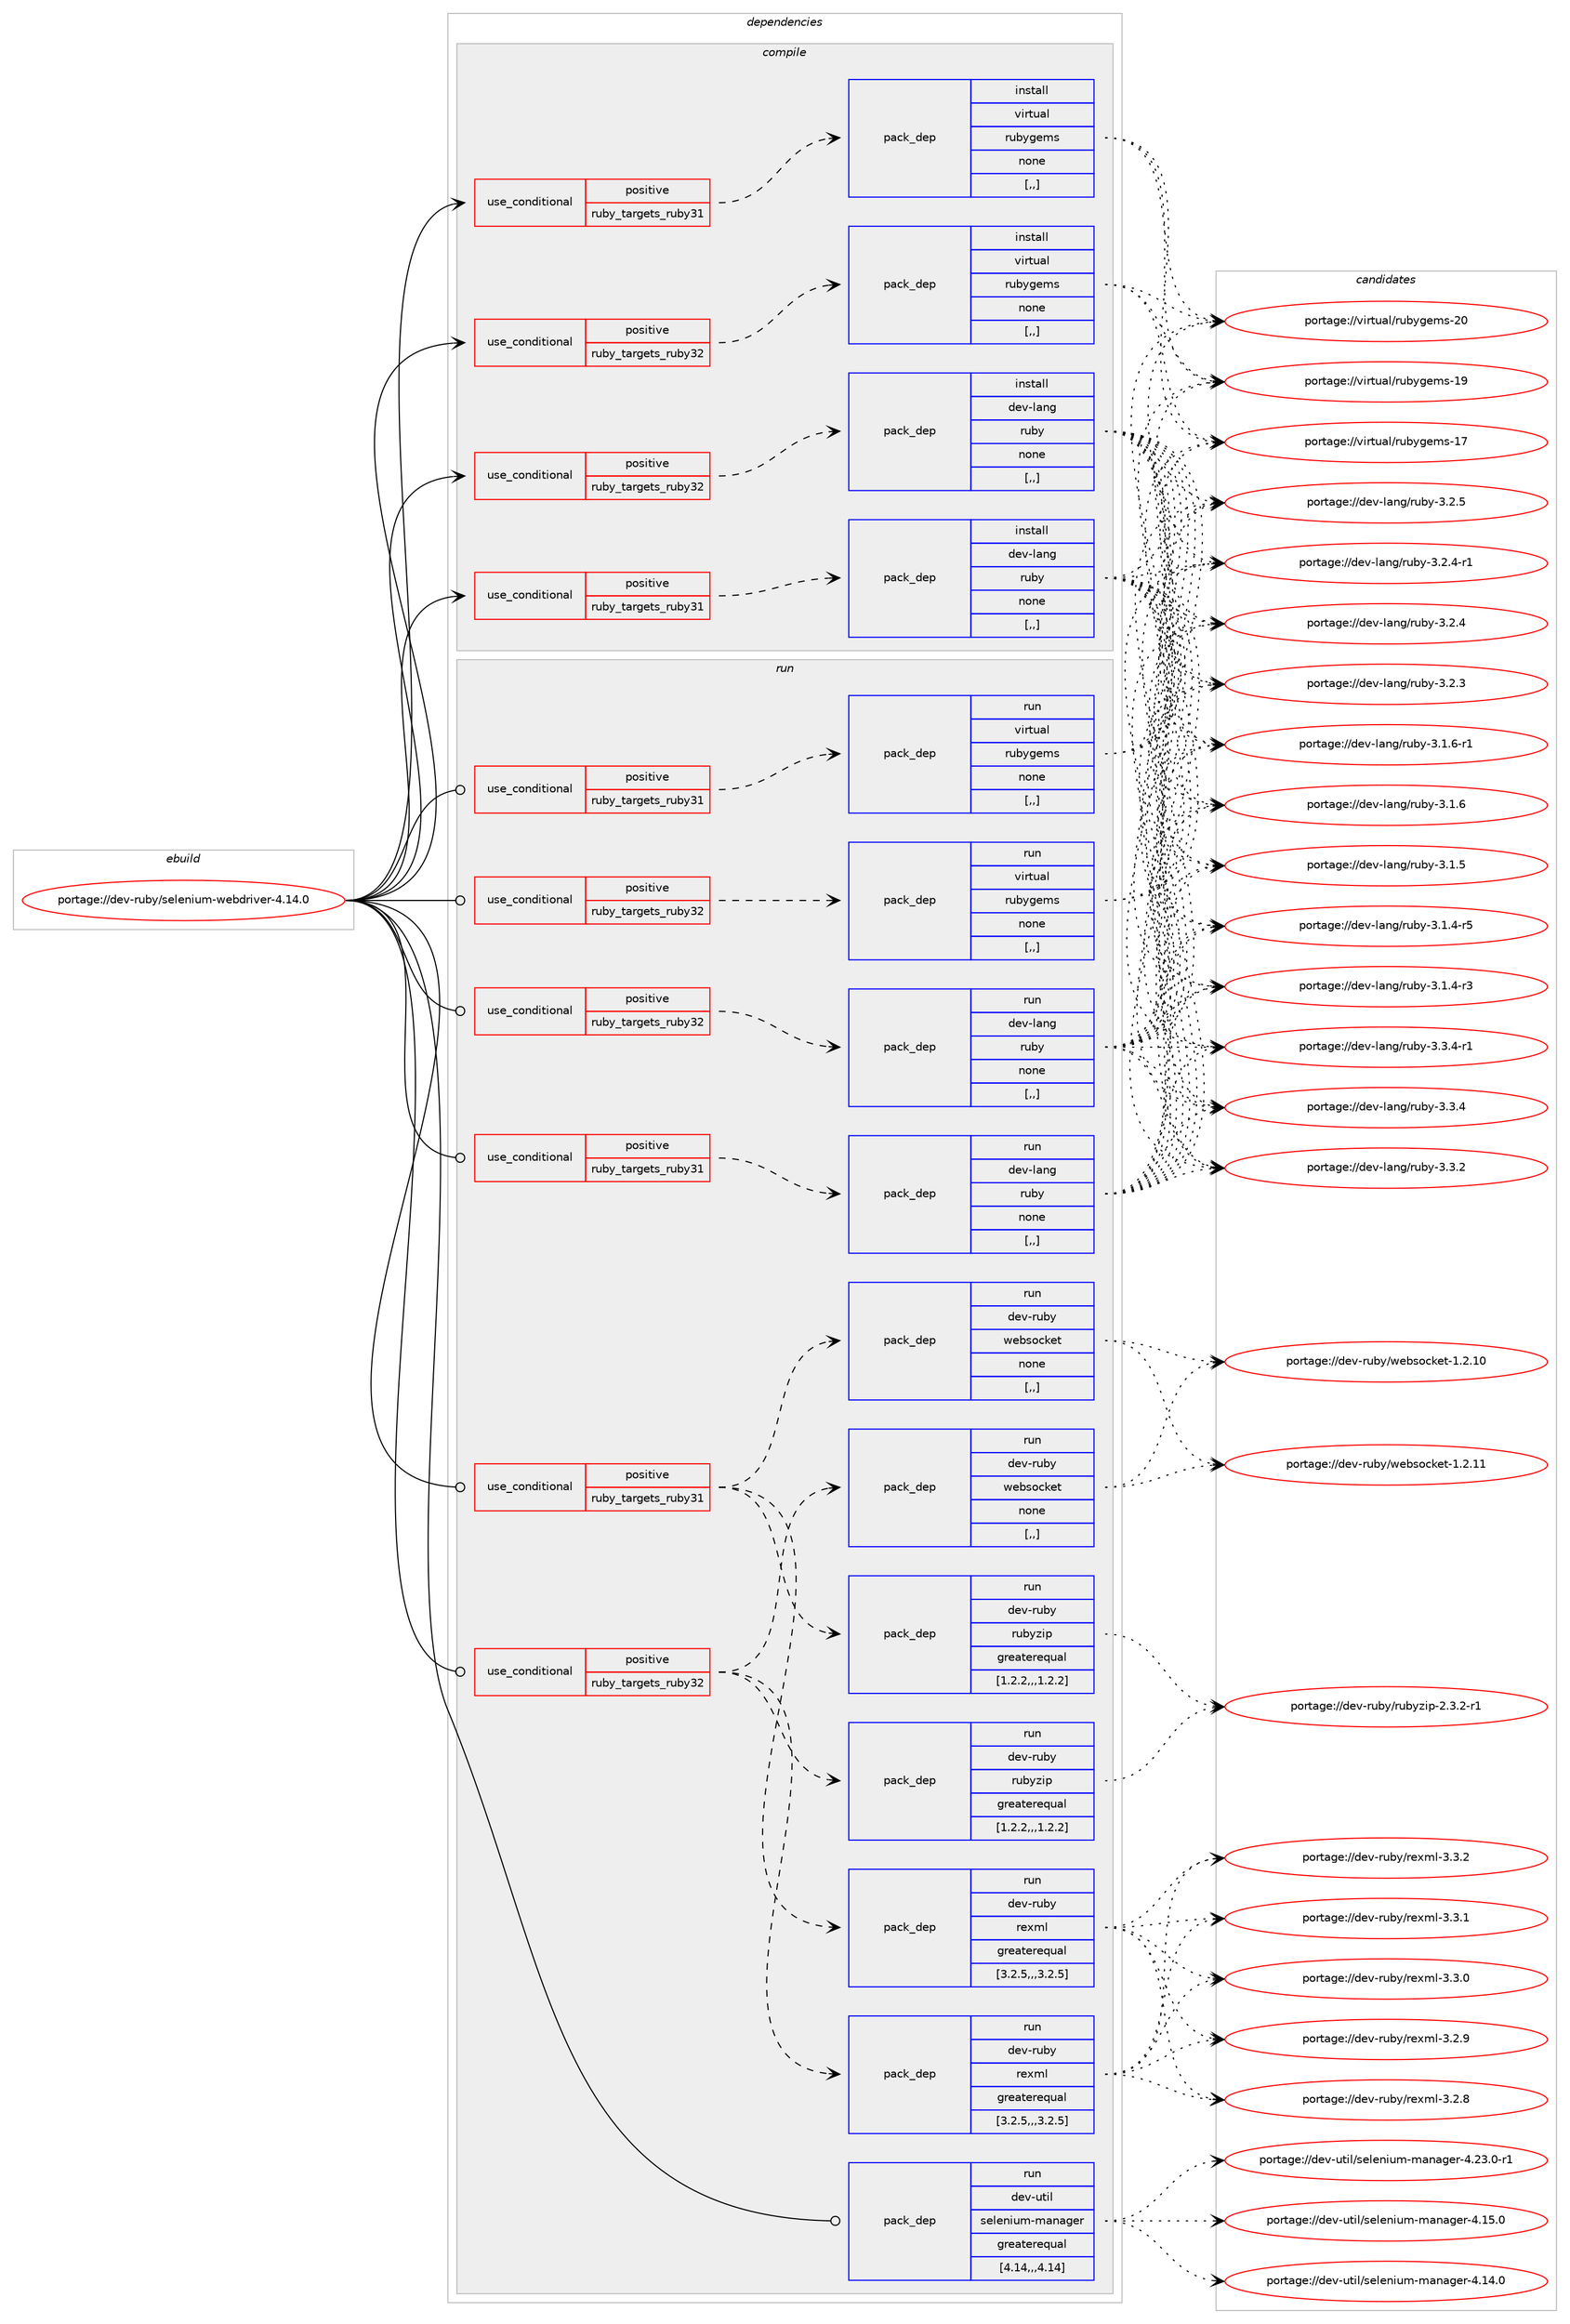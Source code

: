 digraph prolog {

# *************
# Graph options
# *************

newrank=true;
concentrate=true;
compound=true;
graph [rankdir=LR,fontname=Helvetica,fontsize=10,ranksep=1.5];#, ranksep=2.5, nodesep=0.2];
edge  [arrowhead=vee];
node  [fontname=Helvetica,fontsize=10];

# **********
# The ebuild
# **********

subgraph cluster_leftcol {
color=gray;
label=<<i>ebuild</i>>;
id [label="portage://dev-ruby/selenium-webdriver-4.14.0", color=red, width=4, href="../dev-ruby/selenium-webdriver-4.14.0.svg"];
}

# ****************
# The dependencies
# ****************

subgraph cluster_midcol {
color=gray;
label=<<i>dependencies</i>>;
subgraph cluster_compile {
fillcolor="#eeeeee";
style=filled;
label=<<i>compile</i>>;
subgraph cond56240 {
dependency202516 [label=<<TABLE BORDER="0" CELLBORDER="1" CELLSPACING="0" CELLPADDING="4"><TR><TD ROWSPAN="3" CELLPADDING="10">use_conditional</TD></TR><TR><TD>positive</TD></TR><TR><TD>ruby_targets_ruby31</TD></TR></TABLE>>, shape=none, color=red];
subgraph pack144891 {
dependency202517 [label=<<TABLE BORDER="0" CELLBORDER="1" CELLSPACING="0" CELLPADDING="4" WIDTH="220"><TR><TD ROWSPAN="6" CELLPADDING="30">pack_dep</TD></TR><TR><TD WIDTH="110">install</TD></TR><TR><TD>dev-lang</TD></TR><TR><TD>ruby</TD></TR><TR><TD>none</TD></TR><TR><TD>[,,]</TD></TR></TABLE>>, shape=none, color=blue];
}
dependency202516:e -> dependency202517:w [weight=20,style="dashed",arrowhead="vee"];
}
id:e -> dependency202516:w [weight=20,style="solid",arrowhead="vee"];
subgraph cond56241 {
dependency202518 [label=<<TABLE BORDER="0" CELLBORDER="1" CELLSPACING="0" CELLPADDING="4"><TR><TD ROWSPAN="3" CELLPADDING="10">use_conditional</TD></TR><TR><TD>positive</TD></TR><TR><TD>ruby_targets_ruby31</TD></TR></TABLE>>, shape=none, color=red];
subgraph pack144892 {
dependency202519 [label=<<TABLE BORDER="0" CELLBORDER="1" CELLSPACING="0" CELLPADDING="4" WIDTH="220"><TR><TD ROWSPAN="6" CELLPADDING="30">pack_dep</TD></TR><TR><TD WIDTH="110">install</TD></TR><TR><TD>virtual</TD></TR><TR><TD>rubygems</TD></TR><TR><TD>none</TD></TR><TR><TD>[,,]</TD></TR></TABLE>>, shape=none, color=blue];
}
dependency202518:e -> dependency202519:w [weight=20,style="dashed",arrowhead="vee"];
}
id:e -> dependency202518:w [weight=20,style="solid",arrowhead="vee"];
subgraph cond56242 {
dependency202520 [label=<<TABLE BORDER="0" CELLBORDER="1" CELLSPACING="0" CELLPADDING="4"><TR><TD ROWSPAN="3" CELLPADDING="10">use_conditional</TD></TR><TR><TD>positive</TD></TR><TR><TD>ruby_targets_ruby32</TD></TR></TABLE>>, shape=none, color=red];
subgraph pack144893 {
dependency202521 [label=<<TABLE BORDER="0" CELLBORDER="1" CELLSPACING="0" CELLPADDING="4" WIDTH="220"><TR><TD ROWSPAN="6" CELLPADDING="30">pack_dep</TD></TR><TR><TD WIDTH="110">install</TD></TR><TR><TD>dev-lang</TD></TR><TR><TD>ruby</TD></TR><TR><TD>none</TD></TR><TR><TD>[,,]</TD></TR></TABLE>>, shape=none, color=blue];
}
dependency202520:e -> dependency202521:w [weight=20,style="dashed",arrowhead="vee"];
}
id:e -> dependency202520:w [weight=20,style="solid",arrowhead="vee"];
subgraph cond56243 {
dependency202522 [label=<<TABLE BORDER="0" CELLBORDER="1" CELLSPACING="0" CELLPADDING="4"><TR><TD ROWSPAN="3" CELLPADDING="10">use_conditional</TD></TR><TR><TD>positive</TD></TR><TR><TD>ruby_targets_ruby32</TD></TR></TABLE>>, shape=none, color=red];
subgraph pack144894 {
dependency202523 [label=<<TABLE BORDER="0" CELLBORDER="1" CELLSPACING="0" CELLPADDING="4" WIDTH="220"><TR><TD ROWSPAN="6" CELLPADDING="30">pack_dep</TD></TR><TR><TD WIDTH="110">install</TD></TR><TR><TD>virtual</TD></TR><TR><TD>rubygems</TD></TR><TR><TD>none</TD></TR><TR><TD>[,,]</TD></TR></TABLE>>, shape=none, color=blue];
}
dependency202522:e -> dependency202523:w [weight=20,style="dashed",arrowhead="vee"];
}
id:e -> dependency202522:w [weight=20,style="solid",arrowhead="vee"];
}
subgraph cluster_compileandrun {
fillcolor="#eeeeee";
style=filled;
label=<<i>compile and run</i>>;
}
subgraph cluster_run {
fillcolor="#eeeeee";
style=filled;
label=<<i>run</i>>;
subgraph cond56244 {
dependency202524 [label=<<TABLE BORDER="0" CELLBORDER="1" CELLSPACING="0" CELLPADDING="4"><TR><TD ROWSPAN="3" CELLPADDING="10">use_conditional</TD></TR><TR><TD>positive</TD></TR><TR><TD>ruby_targets_ruby31</TD></TR></TABLE>>, shape=none, color=red];
subgraph pack144895 {
dependency202525 [label=<<TABLE BORDER="0" CELLBORDER="1" CELLSPACING="0" CELLPADDING="4" WIDTH="220"><TR><TD ROWSPAN="6" CELLPADDING="30">pack_dep</TD></TR><TR><TD WIDTH="110">run</TD></TR><TR><TD>dev-lang</TD></TR><TR><TD>ruby</TD></TR><TR><TD>none</TD></TR><TR><TD>[,,]</TD></TR></TABLE>>, shape=none, color=blue];
}
dependency202524:e -> dependency202525:w [weight=20,style="dashed",arrowhead="vee"];
}
id:e -> dependency202524:w [weight=20,style="solid",arrowhead="odot"];
subgraph cond56245 {
dependency202526 [label=<<TABLE BORDER="0" CELLBORDER="1" CELLSPACING="0" CELLPADDING="4"><TR><TD ROWSPAN="3" CELLPADDING="10">use_conditional</TD></TR><TR><TD>positive</TD></TR><TR><TD>ruby_targets_ruby31</TD></TR></TABLE>>, shape=none, color=red];
subgraph pack144896 {
dependency202527 [label=<<TABLE BORDER="0" CELLBORDER="1" CELLSPACING="0" CELLPADDING="4" WIDTH="220"><TR><TD ROWSPAN="6" CELLPADDING="30">pack_dep</TD></TR><TR><TD WIDTH="110">run</TD></TR><TR><TD>dev-ruby</TD></TR><TR><TD>rexml</TD></TR><TR><TD>greaterequal</TD></TR><TR><TD>[3.2.5,,,3.2.5]</TD></TR></TABLE>>, shape=none, color=blue];
}
dependency202526:e -> dependency202527:w [weight=20,style="dashed",arrowhead="vee"];
subgraph pack144897 {
dependency202528 [label=<<TABLE BORDER="0" CELLBORDER="1" CELLSPACING="0" CELLPADDING="4" WIDTH="220"><TR><TD ROWSPAN="6" CELLPADDING="30">pack_dep</TD></TR><TR><TD WIDTH="110">run</TD></TR><TR><TD>dev-ruby</TD></TR><TR><TD>rubyzip</TD></TR><TR><TD>greaterequal</TD></TR><TR><TD>[1.2.2,,,1.2.2]</TD></TR></TABLE>>, shape=none, color=blue];
}
dependency202526:e -> dependency202528:w [weight=20,style="dashed",arrowhead="vee"];
subgraph pack144898 {
dependency202529 [label=<<TABLE BORDER="0" CELLBORDER="1" CELLSPACING="0" CELLPADDING="4" WIDTH="220"><TR><TD ROWSPAN="6" CELLPADDING="30">pack_dep</TD></TR><TR><TD WIDTH="110">run</TD></TR><TR><TD>dev-ruby</TD></TR><TR><TD>websocket</TD></TR><TR><TD>none</TD></TR><TR><TD>[,,]</TD></TR></TABLE>>, shape=none, color=blue];
}
dependency202526:e -> dependency202529:w [weight=20,style="dashed",arrowhead="vee"];
}
id:e -> dependency202526:w [weight=20,style="solid",arrowhead="odot"];
subgraph cond56246 {
dependency202530 [label=<<TABLE BORDER="0" CELLBORDER="1" CELLSPACING="0" CELLPADDING="4"><TR><TD ROWSPAN="3" CELLPADDING="10">use_conditional</TD></TR><TR><TD>positive</TD></TR><TR><TD>ruby_targets_ruby31</TD></TR></TABLE>>, shape=none, color=red];
subgraph pack144899 {
dependency202531 [label=<<TABLE BORDER="0" CELLBORDER="1" CELLSPACING="0" CELLPADDING="4" WIDTH="220"><TR><TD ROWSPAN="6" CELLPADDING="30">pack_dep</TD></TR><TR><TD WIDTH="110">run</TD></TR><TR><TD>virtual</TD></TR><TR><TD>rubygems</TD></TR><TR><TD>none</TD></TR><TR><TD>[,,]</TD></TR></TABLE>>, shape=none, color=blue];
}
dependency202530:e -> dependency202531:w [weight=20,style="dashed",arrowhead="vee"];
}
id:e -> dependency202530:w [weight=20,style="solid",arrowhead="odot"];
subgraph cond56247 {
dependency202532 [label=<<TABLE BORDER="0" CELLBORDER="1" CELLSPACING="0" CELLPADDING="4"><TR><TD ROWSPAN="3" CELLPADDING="10">use_conditional</TD></TR><TR><TD>positive</TD></TR><TR><TD>ruby_targets_ruby32</TD></TR></TABLE>>, shape=none, color=red];
subgraph pack144900 {
dependency202533 [label=<<TABLE BORDER="0" CELLBORDER="1" CELLSPACING="0" CELLPADDING="4" WIDTH="220"><TR><TD ROWSPAN="6" CELLPADDING="30">pack_dep</TD></TR><TR><TD WIDTH="110">run</TD></TR><TR><TD>dev-lang</TD></TR><TR><TD>ruby</TD></TR><TR><TD>none</TD></TR><TR><TD>[,,]</TD></TR></TABLE>>, shape=none, color=blue];
}
dependency202532:e -> dependency202533:w [weight=20,style="dashed",arrowhead="vee"];
}
id:e -> dependency202532:w [weight=20,style="solid",arrowhead="odot"];
subgraph cond56248 {
dependency202534 [label=<<TABLE BORDER="0" CELLBORDER="1" CELLSPACING="0" CELLPADDING="4"><TR><TD ROWSPAN="3" CELLPADDING="10">use_conditional</TD></TR><TR><TD>positive</TD></TR><TR><TD>ruby_targets_ruby32</TD></TR></TABLE>>, shape=none, color=red];
subgraph pack144901 {
dependency202535 [label=<<TABLE BORDER="0" CELLBORDER="1" CELLSPACING="0" CELLPADDING="4" WIDTH="220"><TR><TD ROWSPAN="6" CELLPADDING="30">pack_dep</TD></TR><TR><TD WIDTH="110">run</TD></TR><TR><TD>dev-ruby</TD></TR><TR><TD>rexml</TD></TR><TR><TD>greaterequal</TD></TR><TR><TD>[3.2.5,,,3.2.5]</TD></TR></TABLE>>, shape=none, color=blue];
}
dependency202534:e -> dependency202535:w [weight=20,style="dashed",arrowhead="vee"];
subgraph pack144902 {
dependency202536 [label=<<TABLE BORDER="0" CELLBORDER="1" CELLSPACING="0" CELLPADDING="4" WIDTH="220"><TR><TD ROWSPAN="6" CELLPADDING="30">pack_dep</TD></TR><TR><TD WIDTH="110">run</TD></TR><TR><TD>dev-ruby</TD></TR><TR><TD>rubyzip</TD></TR><TR><TD>greaterequal</TD></TR><TR><TD>[1.2.2,,,1.2.2]</TD></TR></TABLE>>, shape=none, color=blue];
}
dependency202534:e -> dependency202536:w [weight=20,style="dashed",arrowhead="vee"];
subgraph pack144903 {
dependency202537 [label=<<TABLE BORDER="0" CELLBORDER="1" CELLSPACING="0" CELLPADDING="4" WIDTH="220"><TR><TD ROWSPAN="6" CELLPADDING="30">pack_dep</TD></TR><TR><TD WIDTH="110">run</TD></TR><TR><TD>dev-ruby</TD></TR><TR><TD>websocket</TD></TR><TR><TD>none</TD></TR><TR><TD>[,,]</TD></TR></TABLE>>, shape=none, color=blue];
}
dependency202534:e -> dependency202537:w [weight=20,style="dashed",arrowhead="vee"];
}
id:e -> dependency202534:w [weight=20,style="solid",arrowhead="odot"];
subgraph cond56249 {
dependency202538 [label=<<TABLE BORDER="0" CELLBORDER="1" CELLSPACING="0" CELLPADDING="4"><TR><TD ROWSPAN="3" CELLPADDING="10">use_conditional</TD></TR><TR><TD>positive</TD></TR><TR><TD>ruby_targets_ruby32</TD></TR></TABLE>>, shape=none, color=red];
subgraph pack144904 {
dependency202539 [label=<<TABLE BORDER="0" CELLBORDER="1" CELLSPACING="0" CELLPADDING="4" WIDTH="220"><TR><TD ROWSPAN="6" CELLPADDING="30">pack_dep</TD></TR><TR><TD WIDTH="110">run</TD></TR><TR><TD>virtual</TD></TR><TR><TD>rubygems</TD></TR><TR><TD>none</TD></TR><TR><TD>[,,]</TD></TR></TABLE>>, shape=none, color=blue];
}
dependency202538:e -> dependency202539:w [weight=20,style="dashed",arrowhead="vee"];
}
id:e -> dependency202538:w [weight=20,style="solid",arrowhead="odot"];
subgraph pack144905 {
dependency202540 [label=<<TABLE BORDER="0" CELLBORDER="1" CELLSPACING="0" CELLPADDING="4" WIDTH="220"><TR><TD ROWSPAN="6" CELLPADDING="30">pack_dep</TD></TR><TR><TD WIDTH="110">run</TD></TR><TR><TD>dev-util</TD></TR><TR><TD>selenium-manager</TD></TR><TR><TD>greaterequal</TD></TR><TR><TD>[4.14,,,4.14]</TD></TR></TABLE>>, shape=none, color=blue];
}
id:e -> dependency202540:w [weight=20,style="solid",arrowhead="odot"];
}
}

# **************
# The candidates
# **************

subgraph cluster_choices {
rank=same;
color=gray;
label=<<i>candidates</i>>;

subgraph choice144891 {
color=black;
nodesep=1;
choice100101118451089711010347114117981214551465146524511449 [label="portage://dev-lang/ruby-3.3.4-r1", color=red, width=4,href="../dev-lang/ruby-3.3.4-r1.svg"];
choice10010111845108971101034711411798121455146514652 [label="portage://dev-lang/ruby-3.3.4", color=red, width=4,href="../dev-lang/ruby-3.3.4.svg"];
choice10010111845108971101034711411798121455146514650 [label="portage://dev-lang/ruby-3.3.2", color=red, width=4,href="../dev-lang/ruby-3.3.2.svg"];
choice10010111845108971101034711411798121455146504653 [label="portage://dev-lang/ruby-3.2.5", color=red, width=4,href="../dev-lang/ruby-3.2.5.svg"];
choice100101118451089711010347114117981214551465046524511449 [label="portage://dev-lang/ruby-3.2.4-r1", color=red, width=4,href="../dev-lang/ruby-3.2.4-r1.svg"];
choice10010111845108971101034711411798121455146504652 [label="portage://dev-lang/ruby-3.2.4", color=red, width=4,href="../dev-lang/ruby-3.2.4.svg"];
choice10010111845108971101034711411798121455146504651 [label="portage://dev-lang/ruby-3.2.3", color=red, width=4,href="../dev-lang/ruby-3.2.3.svg"];
choice100101118451089711010347114117981214551464946544511449 [label="portage://dev-lang/ruby-3.1.6-r1", color=red, width=4,href="../dev-lang/ruby-3.1.6-r1.svg"];
choice10010111845108971101034711411798121455146494654 [label="portage://dev-lang/ruby-3.1.6", color=red, width=4,href="../dev-lang/ruby-3.1.6.svg"];
choice10010111845108971101034711411798121455146494653 [label="portage://dev-lang/ruby-3.1.5", color=red, width=4,href="../dev-lang/ruby-3.1.5.svg"];
choice100101118451089711010347114117981214551464946524511453 [label="portage://dev-lang/ruby-3.1.4-r5", color=red, width=4,href="../dev-lang/ruby-3.1.4-r5.svg"];
choice100101118451089711010347114117981214551464946524511451 [label="portage://dev-lang/ruby-3.1.4-r3", color=red, width=4,href="../dev-lang/ruby-3.1.4-r3.svg"];
dependency202517:e -> choice100101118451089711010347114117981214551465146524511449:w [style=dotted,weight="100"];
dependency202517:e -> choice10010111845108971101034711411798121455146514652:w [style=dotted,weight="100"];
dependency202517:e -> choice10010111845108971101034711411798121455146514650:w [style=dotted,weight="100"];
dependency202517:e -> choice10010111845108971101034711411798121455146504653:w [style=dotted,weight="100"];
dependency202517:e -> choice100101118451089711010347114117981214551465046524511449:w [style=dotted,weight="100"];
dependency202517:e -> choice10010111845108971101034711411798121455146504652:w [style=dotted,weight="100"];
dependency202517:e -> choice10010111845108971101034711411798121455146504651:w [style=dotted,weight="100"];
dependency202517:e -> choice100101118451089711010347114117981214551464946544511449:w [style=dotted,weight="100"];
dependency202517:e -> choice10010111845108971101034711411798121455146494654:w [style=dotted,weight="100"];
dependency202517:e -> choice10010111845108971101034711411798121455146494653:w [style=dotted,weight="100"];
dependency202517:e -> choice100101118451089711010347114117981214551464946524511453:w [style=dotted,weight="100"];
dependency202517:e -> choice100101118451089711010347114117981214551464946524511451:w [style=dotted,weight="100"];
}
subgraph choice144892 {
color=black;
nodesep=1;
choice118105114116117971084711411798121103101109115455048 [label="portage://virtual/rubygems-20", color=red, width=4,href="../virtual/rubygems-20.svg"];
choice118105114116117971084711411798121103101109115454957 [label="portage://virtual/rubygems-19", color=red, width=4,href="../virtual/rubygems-19.svg"];
choice118105114116117971084711411798121103101109115454955 [label="portage://virtual/rubygems-17", color=red, width=4,href="../virtual/rubygems-17.svg"];
dependency202519:e -> choice118105114116117971084711411798121103101109115455048:w [style=dotted,weight="100"];
dependency202519:e -> choice118105114116117971084711411798121103101109115454957:w [style=dotted,weight="100"];
dependency202519:e -> choice118105114116117971084711411798121103101109115454955:w [style=dotted,weight="100"];
}
subgraph choice144893 {
color=black;
nodesep=1;
choice100101118451089711010347114117981214551465146524511449 [label="portage://dev-lang/ruby-3.3.4-r1", color=red, width=4,href="../dev-lang/ruby-3.3.4-r1.svg"];
choice10010111845108971101034711411798121455146514652 [label="portage://dev-lang/ruby-3.3.4", color=red, width=4,href="../dev-lang/ruby-3.3.4.svg"];
choice10010111845108971101034711411798121455146514650 [label="portage://dev-lang/ruby-3.3.2", color=red, width=4,href="../dev-lang/ruby-3.3.2.svg"];
choice10010111845108971101034711411798121455146504653 [label="portage://dev-lang/ruby-3.2.5", color=red, width=4,href="../dev-lang/ruby-3.2.5.svg"];
choice100101118451089711010347114117981214551465046524511449 [label="portage://dev-lang/ruby-3.2.4-r1", color=red, width=4,href="../dev-lang/ruby-3.2.4-r1.svg"];
choice10010111845108971101034711411798121455146504652 [label="portage://dev-lang/ruby-3.2.4", color=red, width=4,href="../dev-lang/ruby-3.2.4.svg"];
choice10010111845108971101034711411798121455146504651 [label="portage://dev-lang/ruby-3.2.3", color=red, width=4,href="../dev-lang/ruby-3.2.3.svg"];
choice100101118451089711010347114117981214551464946544511449 [label="portage://dev-lang/ruby-3.1.6-r1", color=red, width=4,href="../dev-lang/ruby-3.1.6-r1.svg"];
choice10010111845108971101034711411798121455146494654 [label="portage://dev-lang/ruby-3.1.6", color=red, width=4,href="../dev-lang/ruby-3.1.6.svg"];
choice10010111845108971101034711411798121455146494653 [label="portage://dev-lang/ruby-3.1.5", color=red, width=4,href="../dev-lang/ruby-3.1.5.svg"];
choice100101118451089711010347114117981214551464946524511453 [label="portage://dev-lang/ruby-3.1.4-r5", color=red, width=4,href="../dev-lang/ruby-3.1.4-r5.svg"];
choice100101118451089711010347114117981214551464946524511451 [label="portage://dev-lang/ruby-3.1.4-r3", color=red, width=4,href="../dev-lang/ruby-3.1.4-r3.svg"];
dependency202521:e -> choice100101118451089711010347114117981214551465146524511449:w [style=dotted,weight="100"];
dependency202521:e -> choice10010111845108971101034711411798121455146514652:w [style=dotted,weight="100"];
dependency202521:e -> choice10010111845108971101034711411798121455146514650:w [style=dotted,weight="100"];
dependency202521:e -> choice10010111845108971101034711411798121455146504653:w [style=dotted,weight="100"];
dependency202521:e -> choice100101118451089711010347114117981214551465046524511449:w [style=dotted,weight="100"];
dependency202521:e -> choice10010111845108971101034711411798121455146504652:w [style=dotted,weight="100"];
dependency202521:e -> choice10010111845108971101034711411798121455146504651:w [style=dotted,weight="100"];
dependency202521:e -> choice100101118451089711010347114117981214551464946544511449:w [style=dotted,weight="100"];
dependency202521:e -> choice10010111845108971101034711411798121455146494654:w [style=dotted,weight="100"];
dependency202521:e -> choice10010111845108971101034711411798121455146494653:w [style=dotted,weight="100"];
dependency202521:e -> choice100101118451089711010347114117981214551464946524511453:w [style=dotted,weight="100"];
dependency202521:e -> choice100101118451089711010347114117981214551464946524511451:w [style=dotted,weight="100"];
}
subgraph choice144894 {
color=black;
nodesep=1;
choice118105114116117971084711411798121103101109115455048 [label="portage://virtual/rubygems-20", color=red, width=4,href="../virtual/rubygems-20.svg"];
choice118105114116117971084711411798121103101109115454957 [label="portage://virtual/rubygems-19", color=red, width=4,href="../virtual/rubygems-19.svg"];
choice118105114116117971084711411798121103101109115454955 [label="portage://virtual/rubygems-17", color=red, width=4,href="../virtual/rubygems-17.svg"];
dependency202523:e -> choice118105114116117971084711411798121103101109115455048:w [style=dotted,weight="100"];
dependency202523:e -> choice118105114116117971084711411798121103101109115454957:w [style=dotted,weight="100"];
dependency202523:e -> choice118105114116117971084711411798121103101109115454955:w [style=dotted,weight="100"];
}
subgraph choice144895 {
color=black;
nodesep=1;
choice100101118451089711010347114117981214551465146524511449 [label="portage://dev-lang/ruby-3.3.4-r1", color=red, width=4,href="../dev-lang/ruby-3.3.4-r1.svg"];
choice10010111845108971101034711411798121455146514652 [label="portage://dev-lang/ruby-3.3.4", color=red, width=4,href="../dev-lang/ruby-3.3.4.svg"];
choice10010111845108971101034711411798121455146514650 [label="portage://dev-lang/ruby-3.3.2", color=red, width=4,href="../dev-lang/ruby-3.3.2.svg"];
choice10010111845108971101034711411798121455146504653 [label="portage://dev-lang/ruby-3.2.5", color=red, width=4,href="../dev-lang/ruby-3.2.5.svg"];
choice100101118451089711010347114117981214551465046524511449 [label="portage://dev-lang/ruby-3.2.4-r1", color=red, width=4,href="../dev-lang/ruby-3.2.4-r1.svg"];
choice10010111845108971101034711411798121455146504652 [label="portage://dev-lang/ruby-3.2.4", color=red, width=4,href="../dev-lang/ruby-3.2.4.svg"];
choice10010111845108971101034711411798121455146504651 [label="portage://dev-lang/ruby-3.2.3", color=red, width=4,href="../dev-lang/ruby-3.2.3.svg"];
choice100101118451089711010347114117981214551464946544511449 [label="portage://dev-lang/ruby-3.1.6-r1", color=red, width=4,href="../dev-lang/ruby-3.1.6-r1.svg"];
choice10010111845108971101034711411798121455146494654 [label="portage://dev-lang/ruby-3.1.6", color=red, width=4,href="../dev-lang/ruby-3.1.6.svg"];
choice10010111845108971101034711411798121455146494653 [label="portage://dev-lang/ruby-3.1.5", color=red, width=4,href="../dev-lang/ruby-3.1.5.svg"];
choice100101118451089711010347114117981214551464946524511453 [label="portage://dev-lang/ruby-3.1.4-r5", color=red, width=4,href="../dev-lang/ruby-3.1.4-r5.svg"];
choice100101118451089711010347114117981214551464946524511451 [label="portage://dev-lang/ruby-3.1.4-r3", color=red, width=4,href="../dev-lang/ruby-3.1.4-r3.svg"];
dependency202525:e -> choice100101118451089711010347114117981214551465146524511449:w [style=dotted,weight="100"];
dependency202525:e -> choice10010111845108971101034711411798121455146514652:w [style=dotted,weight="100"];
dependency202525:e -> choice10010111845108971101034711411798121455146514650:w [style=dotted,weight="100"];
dependency202525:e -> choice10010111845108971101034711411798121455146504653:w [style=dotted,weight="100"];
dependency202525:e -> choice100101118451089711010347114117981214551465046524511449:w [style=dotted,weight="100"];
dependency202525:e -> choice10010111845108971101034711411798121455146504652:w [style=dotted,weight="100"];
dependency202525:e -> choice10010111845108971101034711411798121455146504651:w [style=dotted,weight="100"];
dependency202525:e -> choice100101118451089711010347114117981214551464946544511449:w [style=dotted,weight="100"];
dependency202525:e -> choice10010111845108971101034711411798121455146494654:w [style=dotted,weight="100"];
dependency202525:e -> choice10010111845108971101034711411798121455146494653:w [style=dotted,weight="100"];
dependency202525:e -> choice100101118451089711010347114117981214551464946524511453:w [style=dotted,weight="100"];
dependency202525:e -> choice100101118451089711010347114117981214551464946524511451:w [style=dotted,weight="100"];
}
subgraph choice144896 {
color=black;
nodesep=1;
choice100101118451141179812147114101120109108455146514650 [label="portage://dev-ruby/rexml-3.3.2", color=red, width=4,href="../dev-ruby/rexml-3.3.2.svg"];
choice100101118451141179812147114101120109108455146514649 [label="portage://dev-ruby/rexml-3.3.1", color=red, width=4,href="../dev-ruby/rexml-3.3.1.svg"];
choice100101118451141179812147114101120109108455146514648 [label="portage://dev-ruby/rexml-3.3.0", color=red, width=4,href="../dev-ruby/rexml-3.3.0.svg"];
choice100101118451141179812147114101120109108455146504657 [label="portage://dev-ruby/rexml-3.2.9", color=red, width=4,href="../dev-ruby/rexml-3.2.9.svg"];
choice100101118451141179812147114101120109108455146504656 [label="portage://dev-ruby/rexml-3.2.8", color=red, width=4,href="../dev-ruby/rexml-3.2.8.svg"];
dependency202527:e -> choice100101118451141179812147114101120109108455146514650:w [style=dotted,weight="100"];
dependency202527:e -> choice100101118451141179812147114101120109108455146514649:w [style=dotted,weight="100"];
dependency202527:e -> choice100101118451141179812147114101120109108455146514648:w [style=dotted,weight="100"];
dependency202527:e -> choice100101118451141179812147114101120109108455146504657:w [style=dotted,weight="100"];
dependency202527:e -> choice100101118451141179812147114101120109108455146504656:w [style=dotted,weight="100"];
}
subgraph choice144897 {
color=black;
nodesep=1;
choice100101118451141179812147114117981211221051124550465146504511449 [label="portage://dev-ruby/rubyzip-2.3.2-r1", color=red, width=4,href="../dev-ruby/rubyzip-2.3.2-r1.svg"];
dependency202528:e -> choice100101118451141179812147114117981211221051124550465146504511449:w [style=dotted,weight="100"];
}
subgraph choice144898 {
color=black;
nodesep=1;
choice100101118451141179812147119101981151119910710111645494650464949 [label="portage://dev-ruby/websocket-1.2.11", color=red, width=4,href="../dev-ruby/websocket-1.2.11.svg"];
choice100101118451141179812147119101981151119910710111645494650464948 [label="portage://dev-ruby/websocket-1.2.10", color=red, width=4,href="../dev-ruby/websocket-1.2.10.svg"];
dependency202529:e -> choice100101118451141179812147119101981151119910710111645494650464949:w [style=dotted,weight="100"];
dependency202529:e -> choice100101118451141179812147119101981151119910710111645494650464948:w [style=dotted,weight="100"];
}
subgraph choice144899 {
color=black;
nodesep=1;
choice118105114116117971084711411798121103101109115455048 [label="portage://virtual/rubygems-20", color=red, width=4,href="../virtual/rubygems-20.svg"];
choice118105114116117971084711411798121103101109115454957 [label="portage://virtual/rubygems-19", color=red, width=4,href="../virtual/rubygems-19.svg"];
choice118105114116117971084711411798121103101109115454955 [label="portage://virtual/rubygems-17", color=red, width=4,href="../virtual/rubygems-17.svg"];
dependency202531:e -> choice118105114116117971084711411798121103101109115455048:w [style=dotted,weight="100"];
dependency202531:e -> choice118105114116117971084711411798121103101109115454957:w [style=dotted,weight="100"];
dependency202531:e -> choice118105114116117971084711411798121103101109115454955:w [style=dotted,weight="100"];
}
subgraph choice144900 {
color=black;
nodesep=1;
choice100101118451089711010347114117981214551465146524511449 [label="portage://dev-lang/ruby-3.3.4-r1", color=red, width=4,href="../dev-lang/ruby-3.3.4-r1.svg"];
choice10010111845108971101034711411798121455146514652 [label="portage://dev-lang/ruby-3.3.4", color=red, width=4,href="../dev-lang/ruby-3.3.4.svg"];
choice10010111845108971101034711411798121455146514650 [label="portage://dev-lang/ruby-3.3.2", color=red, width=4,href="../dev-lang/ruby-3.3.2.svg"];
choice10010111845108971101034711411798121455146504653 [label="portage://dev-lang/ruby-3.2.5", color=red, width=4,href="../dev-lang/ruby-3.2.5.svg"];
choice100101118451089711010347114117981214551465046524511449 [label="portage://dev-lang/ruby-3.2.4-r1", color=red, width=4,href="../dev-lang/ruby-3.2.4-r1.svg"];
choice10010111845108971101034711411798121455146504652 [label="portage://dev-lang/ruby-3.2.4", color=red, width=4,href="../dev-lang/ruby-3.2.4.svg"];
choice10010111845108971101034711411798121455146504651 [label="portage://dev-lang/ruby-3.2.3", color=red, width=4,href="../dev-lang/ruby-3.2.3.svg"];
choice100101118451089711010347114117981214551464946544511449 [label="portage://dev-lang/ruby-3.1.6-r1", color=red, width=4,href="../dev-lang/ruby-3.1.6-r1.svg"];
choice10010111845108971101034711411798121455146494654 [label="portage://dev-lang/ruby-3.1.6", color=red, width=4,href="../dev-lang/ruby-3.1.6.svg"];
choice10010111845108971101034711411798121455146494653 [label="portage://dev-lang/ruby-3.1.5", color=red, width=4,href="../dev-lang/ruby-3.1.5.svg"];
choice100101118451089711010347114117981214551464946524511453 [label="portage://dev-lang/ruby-3.1.4-r5", color=red, width=4,href="../dev-lang/ruby-3.1.4-r5.svg"];
choice100101118451089711010347114117981214551464946524511451 [label="portage://dev-lang/ruby-3.1.4-r3", color=red, width=4,href="../dev-lang/ruby-3.1.4-r3.svg"];
dependency202533:e -> choice100101118451089711010347114117981214551465146524511449:w [style=dotted,weight="100"];
dependency202533:e -> choice10010111845108971101034711411798121455146514652:w [style=dotted,weight="100"];
dependency202533:e -> choice10010111845108971101034711411798121455146514650:w [style=dotted,weight="100"];
dependency202533:e -> choice10010111845108971101034711411798121455146504653:w [style=dotted,weight="100"];
dependency202533:e -> choice100101118451089711010347114117981214551465046524511449:w [style=dotted,weight="100"];
dependency202533:e -> choice10010111845108971101034711411798121455146504652:w [style=dotted,weight="100"];
dependency202533:e -> choice10010111845108971101034711411798121455146504651:w [style=dotted,weight="100"];
dependency202533:e -> choice100101118451089711010347114117981214551464946544511449:w [style=dotted,weight="100"];
dependency202533:e -> choice10010111845108971101034711411798121455146494654:w [style=dotted,weight="100"];
dependency202533:e -> choice10010111845108971101034711411798121455146494653:w [style=dotted,weight="100"];
dependency202533:e -> choice100101118451089711010347114117981214551464946524511453:w [style=dotted,weight="100"];
dependency202533:e -> choice100101118451089711010347114117981214551464946524511451:w [style=dotted,weight="100"];
}
subgraph choice144901 {
color=black;
nodesep=1;
choice100101118451141179812147114101120109108455146514650 [label="portage://dev-ruby/rexml-3.3.2", color=red, width=4,href="../dev-ruby/rexml-3.3.2.svg"];
choice100101118451141179812147114101120109108455146514649 [label="portage://dev-ruby/rexml-3.3.1", color=red, width=4,href="../dev-ruby/rexml-3.3.1.svg"];
choice100101118451141179812147114101120109108455146514648 [label="portage://dev-ruby/rexml-3.3.0", color=red, width=4,href="../dev-ruby/rexml-3.3.0.svg"];
choice100101118451141179812147114101120109108455146504657 [label="portage://dev-ruby/rexml-3.2.9", color=red, width=4,href="../dev-ruby/rexml-3.2.9.svg"];
choice100101118451141179812147114101120109108455146504656 [label="portage://dev-ruby/rexml-3.2.8", color=red, width=4,href="../dev-ruby/rexml-3.2.8.svg"];
dependency202535:e -> choice100101118451141179812147114101120109108455146514650:w [style=dotted,weight="100"];
dependency202535:e -> choice100101118451141179812147114101120109108455146514649:w [style=dotted,weight="100"];
dependency202535:e -> choice100101118451141179812147114101120109108455146514648:w [style=dotted,weight="100"];
dependency202535:e -> choice100101118451141179812147114101120109108455146504657:w [style=dotted,weight="100"];
dependency202535:e -> choice100101118451141179812147114101120109108455146504656:w [style=dotted,weight="100"];
}
subgraph choice144902 {
color=black;
nodesep=1;
choice100101118451141179812147114117981211221051124550465146504511449 [label="portage://dev-ruby/rubyzip-2.3.2-r1", color=red, width=4,href="../dev-ruby/rubyzip-2.3.2-r1.svg"];
dependency202536:e -> choice100101118451141179812147114117981211221051124550465146504511449:w [style=dotted,weight="100"];
}
subgraph choice144903 {
color=black;
nodesep=1;
choice100101118451141179812147119101981151119910710111645494650464949 [label="portage://dev-ruby/websocket-1.2.11", color=red, width=4,href="../dev-ruby/websocket-1.2.11.svg"];
choice100101118451141179812147119101981151119910710111645494650464948 [label="portage://dev-ruby/websocket-1.2.10", color=red, width=4,href="../dev-ruby/websocket-1.2.10.svg"];
dependency202537:e -> choice100101118451141179812147119101981151119910710111645494650464949:w [style=dotted,weight="100"];
dependency202537:e -> choice100101118451141179812147119101981151119910710111645494650464948:w [style=dotted,weight="100"];
}
subgraph choice144904 {
color=black;
nodesep=1;
choice118105114116117971084711411798121103101109115455048 [label="portage://virtual/rubygems-20", color=red, width=4,href="../virtual/rubygems-20.svg"];
choice118105114116117971084711411798121103101109115454957 [label="portage://virtual/rubygems-19", color=red, width=4,href="../virtual/rubygems-19.svg"];
choice118105114116117971084711411798121103101109115454955 [label="portage://virtual/rubygems-17", color=red, width=4,href="../virtual/rubygems-17.svg"];
dependency202539:e -> choice118105114116117971084711411798121103101109115455048:w [style=dotted,weight="100"];
dependency202539:e -> choice118105114116117971084711411798121103101109115454957:w [style=dotted,weight="100"];
dependency202539:e -> choice118105114116117971084711411798121103101109115454955:w [style=dotted,weight="100"];
}
subgraph choice144905 {
color=black;
nodesep=1;
choice1001011184511711610510847115101108101110105117109451099711097103101114455246505146484511449 [label="portage://dev-util/selenium-manager-4.23.0-r1", color=red, width=4,href="../dev-util/selenium-manager-4.23.0-r1.svg"];
choice100101118451171161051084711510110810111010511710945109971109710310111445524649534648 [label="portage://dev-util/selenium-manager-4.15.0", color=red, width=4,href="../dev-util/selenium-manager-4.15.0.svg"];
choice100101118451171161051084711510110810111010511710945109971109710310111445524649524648 [label="portage://dev-util/selenium-manager-4.14.0", color=red, width=4,href="../dev-util/selenium-manager-4.14.0.svg"];
dependency202540:e -> choice1001011184511711610510847115101108101110105117109451099711097103101114455246505146484511449:w [style=dotted,weight="100"];
dependency202540:e -> choice100101118451171161051084711510110810111010511710945109971109710310111445524649534648:w [style=dotted,weight="100"];
dependency202540:e -> choice100101118451171161051084711510110810111010511710945109971109710310111445524649524648:w [style=dotted,weight="100"];
}
}

}
